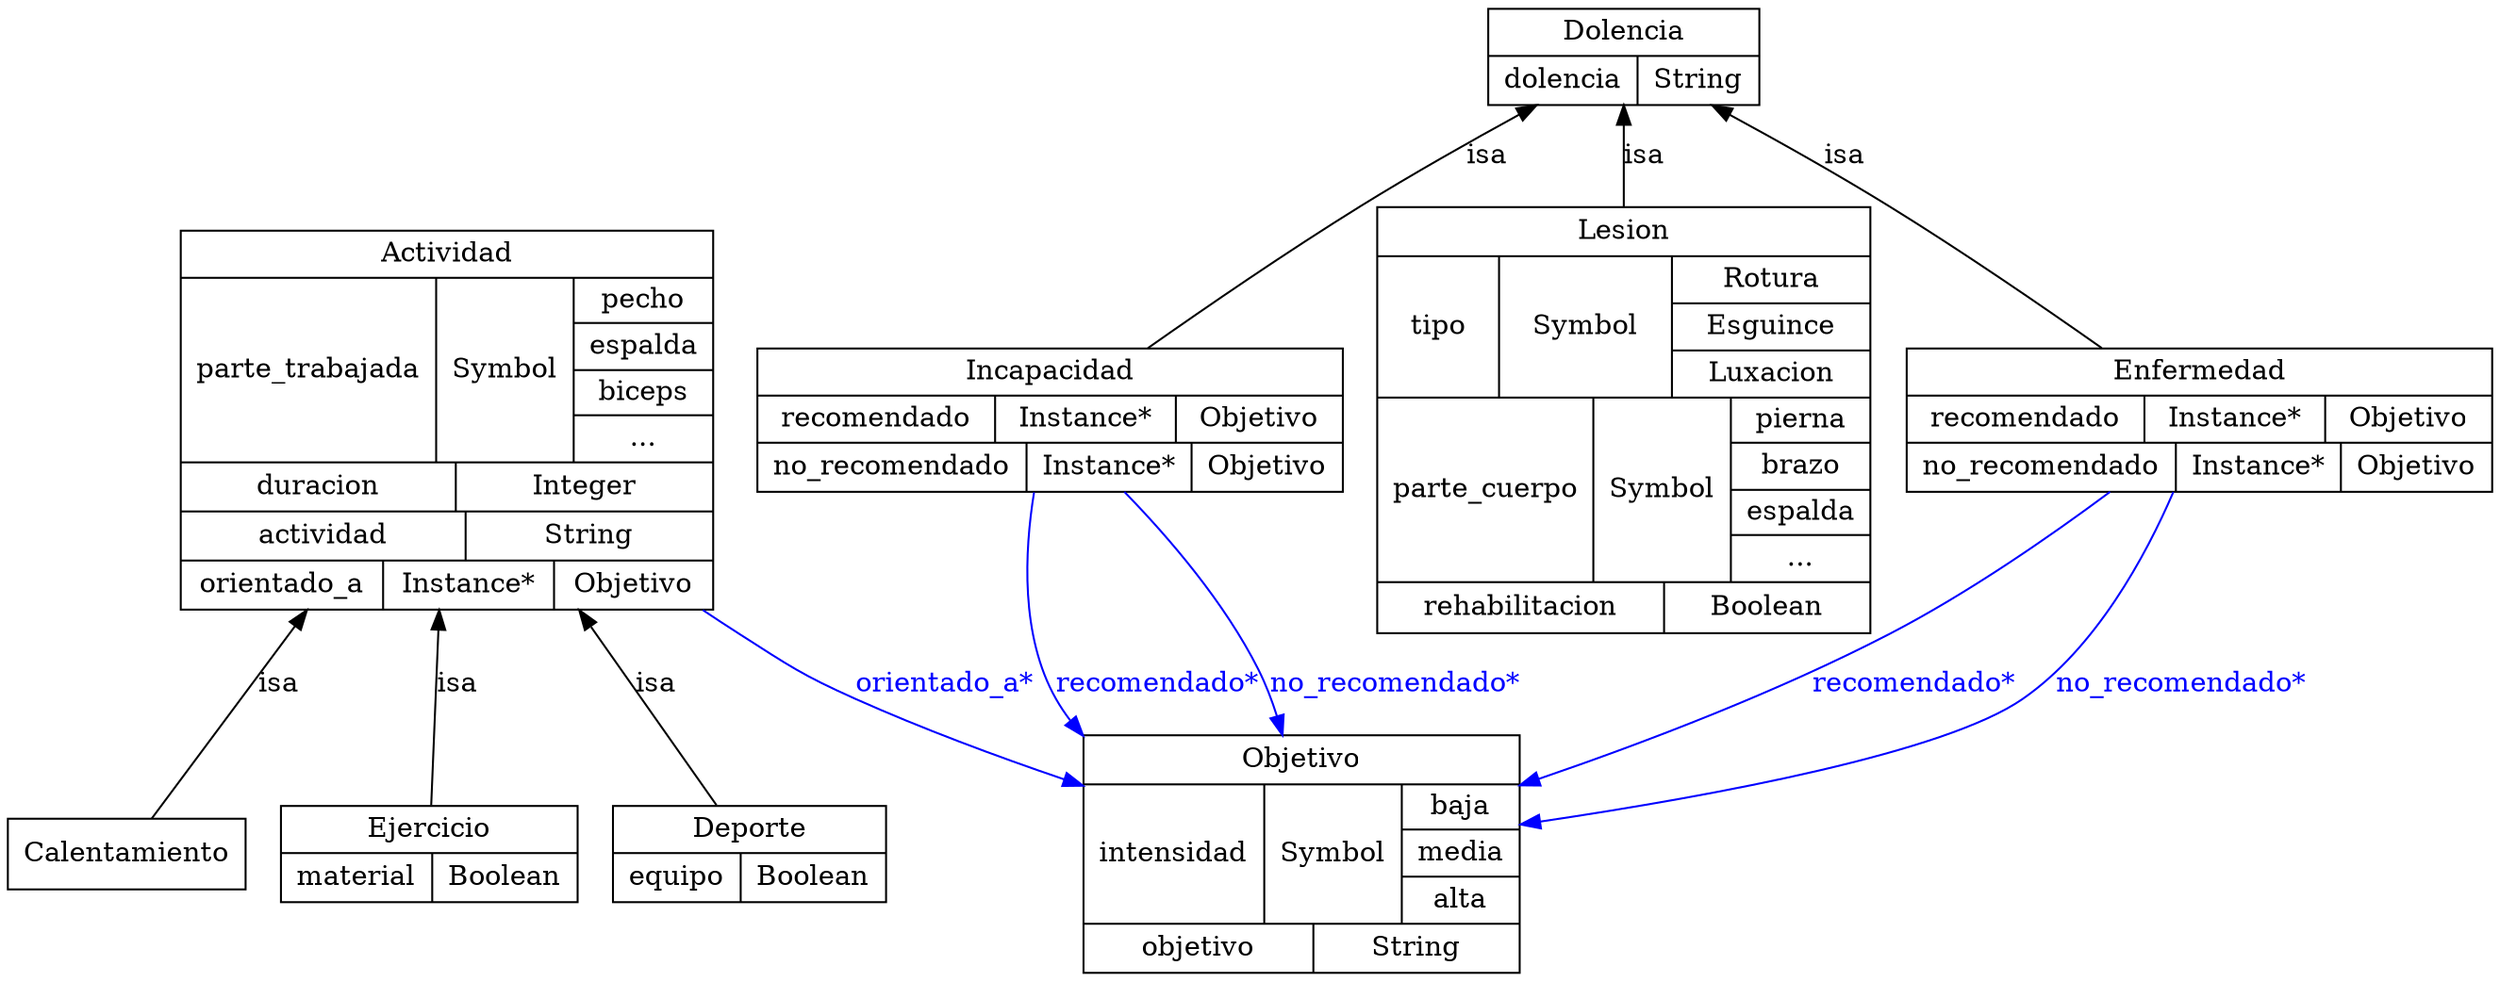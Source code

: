 digraph Practica {
	node [label="\N"];
	graph [bb="0,0,1052,494"];
	Calentamiento [label=Calentamiento, shape=box, color="0.0,0.0,0.0", fontcolor="0.0,0.0,0.0", pos="47,61", width="1.3056", height="0.5"];
	Actividad [label="{Actividad|{parte_trabajada|Symbol|{pecho|espalda|biceps|...}}|{duracion|Integer}|{actividad|String}|{orientado_a|Instance*|{Objetivo\
}}}", shape=record, color="0.0,0.0,0.0", fontcolor="0.0,0.0,0.0", pos="174,283", rects="63.5,355,284.5,379 63.5,259,165.5,355 165.5,259,225.5,355 225.5,331,284.5,355 225.5,307,284.5,331 225.5,283,284.5,307 225.5,259,\
284.5,283 63.5,235,178.5,259 178.5,235,284.5,259 63.5,211,182.5,235 182.5,211,284.5,235 63.5,187,147.5,211 147.5,187,218.5,211 218.5\
,187,284.5,211", width="3.0556", height="2.6806"];
	Incapacidad [label="{Incapacidad|{recomendado|Instance*|{Objetivo}}|{no_recomendado|Instance*|{Objetivo}}}", shape=record, color="0.0,0.0,0.0", fontcolor="0.0,0.0,0.0", pos="431,283", rects="306,295,556,319 306,271,406,295 406,271,483,295 483,271,556,295 306,247,421,271 421,247,491,271 491,247,556,271", width="3.4722", height="1.0139"];
	Dolencia [label="{Dolencia|{dolencia|String}}", shape=record, color="0.0,0.0,0.0", fontcolor="0.0,0.0,0.0", pos="679,469", rects="622.5,469,735.5,493 622.5,445,685.5,469 685.5,445,735.5,469", width="1.5556", height="0.68056"];
	Objetivo [label="{Objetivo|{intensidad|Symbol|{baja|media|alta}}|{objetivo|String}}", shape=record, color="0.0,0.0,0.0", fontcolor="0.0,0.0,0.0", pos="547,61", rects="455.5,97,638.5,121 455.5,25,528.5,97 528.5,25,588.5,97 588.5,73,638.5,97 588.5,49,638.5,73 588.5,25,638.5,49 455.5,1,552.5,25 552.5\
,1,638.5,25", width="2.5278", height="1.6806"];
	Ejercicio [label="{Ejercicio|{material|Boolean}}", shape=record, color="0.0,0.0,0.0", fontcolor="0.0,0.0,0.0", pos="172,61", rects="111.5,61,232.5,85 111.5,37,170.5,61 170.5,37,232.5,61", width="1.6667", height="0.68056"];
	Lesion [label="{Lesion|{tipo|Symbol|{Rotura|Esguince|Luxacion}}|{parte_cuerpo|Symbol|{pierna|brazo|espalda|...}}|{rehabilitacion|Boolean}}", shape=record, color="0.0,0.0,0.0", fontcolor="0.0,0.0,0.0", pos="679,283", rects="574,367,784,391 574,295,626,367 626,295,701,367 701,343,784,367 701,319,784,343 701,295,784,319 574,199,665,295 665,199,725,295 \
725,271,784,295 725,247,784,271 725,223,784,247 725,199,784,223 574,175,693,199 693,175,784,199", width="2.9167", height="3.0139"];
	Deporte [label="{Deporte|{equipo|Boolean}}", shape=record, color="0.0,0.0,0.0", fontcolor="0.0,0.0,0.0", pos="308,61", rects="249.5,61,366.5,85 249.5,37,304.5,61 304.5,37,366.5,61", width="1.6111", height="0.68056"];
	Enfermedad [label="{Enfermedad|{recomendado|Instance*|{Objetivo}}|{no_recomendado|Instance*|{Objetivo}}}", shape=record, color="0.0,0.0,0.0", fontcolor="0.0,0.0,0.0", pos="927,283", rects="802,295,1052,319 802,271,902,295 902,271,979,295 979,271,1052,295 802,247,917,271 917,247,987,271 987,247,1052,271", width="3.4722", height="1.0139"];
	Actividad -> Calentamiento [dir=back, label=isa, color="0.0,0.0,0.0", fontcolor="0.0,0.0,0.0", pos="s,119.03,186.92 113.85,177.86 92.228,140.06 70.088,101.36 57.492,79.34", lp="108,148"];
	Dolencia -> Incapacidad [dir=back, label=isa, color="0.0,0.0,0.0", fontcolor="0.0,0.0,0.0", pos="s,641.46,444.85 633.01,439.28 611.97,425.35 586.91,408.26 565,392 533.57,368.68 499.37,340.81 473.38,319.09", lp="619,418"];
	Incapacidad -> Objetivo [label="recomendado*", color="0.6666667,1.0,1.0", fontcolor="0.6666667,1.0,1.0", style=filled, pos="e,455.48,119.69 425.55,246.9 422.74,216.51 423.04,172.87 441,140 443.35,135.69 446.05,131.56 449.02,127.59", lp="483,148"];
	Incapacidad -> Objetivo [label="no_recomendado*", color="0.6666667,1.0,1.0", fontcolor="0.6666667,1.0,1.0", style=filled, pos="e,537.03,121.03 463.98,246.97 484.38,222.85 509.54,189.5 525,156 528.66,148.07 531.74,139.48 534.32,130.81", lp="583,148"];
	Actividad -> Ejercicio [dir=back, label=isa, color="0.0,0.0,0.0", fontcolor="0.0,0.0,0.0", pos="s,173.13,186.92 173.04,176.77 172.73,142.39 172.42,107.4 172.22,85.022", lp="181,148"];
	Dolencia -> Lesion [dir=back, label=isa, color="0.0,0.0,0.0", fontcolor="0.0,0.0,0.0", pos="s,679,444.68 679,434.65 679,421.98 679,406.84 679,391.12", lp="687,418"];
	Actividad -> Deporte [dir=back, label=isa, color="0.0,0.0,0.0", fontcolor="0.0,0.0,0.0", pos="s,231.99,186.92 237.32,178.1 258.33,143.29 279.82,107.69 293.5,85.022", lp="265,148"];
	Dolencia -> Enfermedad [dir=back, label=isa, color="0.0,0.0,0.0", fontcolor="0.0,0.0,0.0", pos="s,716.54,444.85 724.99,439.28 746.03,425.35 771.09,408.26 793,392 824.43,368.68 858.63,340.81 884.62,319.09", lp="773,418"];
	Enfermedad -> Objetivo [label="recomendado*", color="0.6666667,1.0,1.0", fontcolor="0.6666667,1.0,1.0", style=filled, pos="e,638.63,96.565 887.95,246.8 862.23,224.1 827.12,195.23 793,174 747.46,145.65 693.63,120.12 647.95,100.53", lp="803,148"];
	Enfermedad -> Objetivo [label="no_recomendado*", color="0.6666667,1.0,1.0", fontcolor="0.6666667,1.0,1.0", style=filled, pos="e,638.84,76.744 916.39,246.71 904.98,214.03 883.64,167.09 849,140 817.8,115.6 723.75,93.305 648.81,78.668", lp="918,148"];
	Actividad -> Objetivo [label="orientado_a*", color="0.6666667,1.0,1.0", fontcolor="0.6666667,1.0,1.0", style=filled, pos="e,455.46,92.548 279.5,186.99 285.33,182.49 291.18,178.13 297,174 342.44,141.78 398.54,115.41 446.07,96.278", lp="384.5,148"];
}
